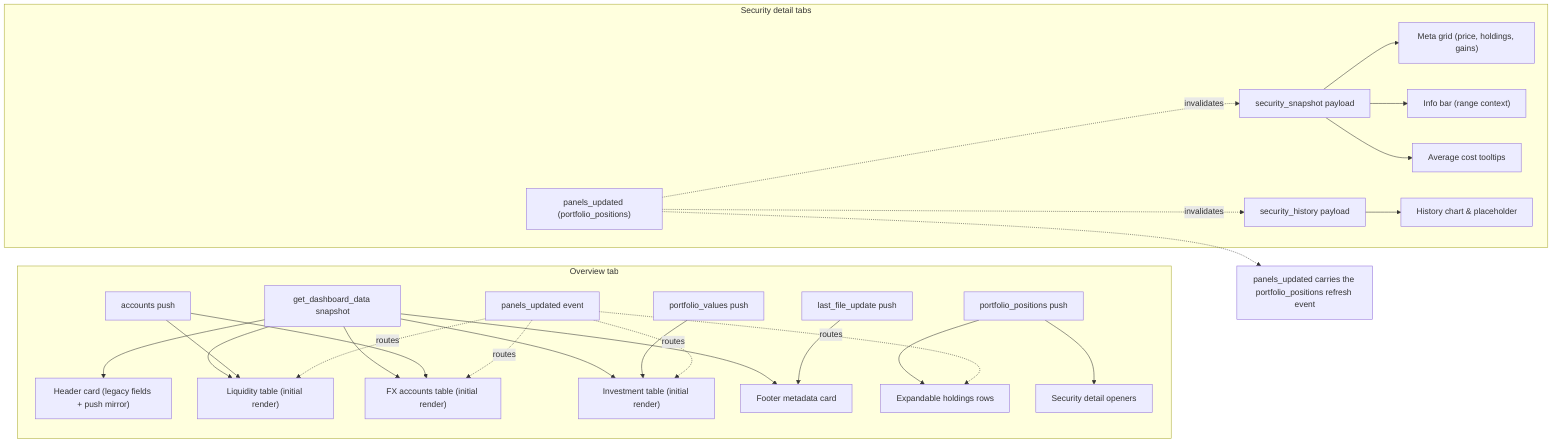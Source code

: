---
id: 42839b89-6c94-40be-8a54-e17296222dfa
---
flowchart LR
  subgraph OverviewTab["Overview tab"]
    Snapshot["get_dashboard_data snapshot"]
    Accounts["accounts push"]
    PortfolioValues["portfolio_values push"]
    PortfolioPositions["portfolio_positions push"]
    LastFileUpdate["last_file_update push"]
    PanelsUpdated["panels_updated event"]

    Snapshot --> HeaderCard["Header card (legacy fields + push mirror)"]
    Snapshot --> EurTable["Liquidity table (initial render)"]
    Snapshot --> FxTable["FX accounts table (initial render)"]
    Snapshot --> PortfolioTable["Investment table (initial render)"]
    Snapshot --> FooterCard["Footer metadata card"]
    Accounts --> EurTable
    Accounts --> FxTable
    PortfolioValues --> PortfolioTable
    PortfolioPositions --> ExpandableRows["Expandable holdings rows"]
    PortfolioPositions --> DetailLaunchers["Security detail openers"]
    LastFileUpdate --> FooterCard

    PanelsUpdated -.routes.-> EurTable
    PanelsUpdated -.routes.-> FxTable
    PanelsUpdated -.routes.-> PortfolioTable
    PanelsUpdated -.routes.-> ExpandableRows
  end

  subgraph SecurityTab["Security detail tabs"]
    SecuritySnapshot["security_snapshot payload"]
    SecurityHistory["security_history payload"]
    PanelsUpdatedDetail["panels_updated (portfolio_positions)"]

    SecuritySnapshot --> DetailHeader["Meta grid (price, holdings, gains)"]
    SecuritySnapshot --> DetailInfoBar["Info bar (range context)"]
    SecuritySnapshot --> AverageTooltips["Average cost tooltips"]
    SecurityHistory --> HistoryChart["History chart & placeholder"]

    PanelsUpdatedDetail -.invalidates.-> SecuritySnapshot
    PanelsUpdatedDetail -.invalidates.-> SecurityHistory
  end

  PanelsUpdatedDetailNote["panels_updated carries the portfolio_positions refresh event"]
  PanelsUpdatedDetail -.-> PanelsUpdatedDetailNote